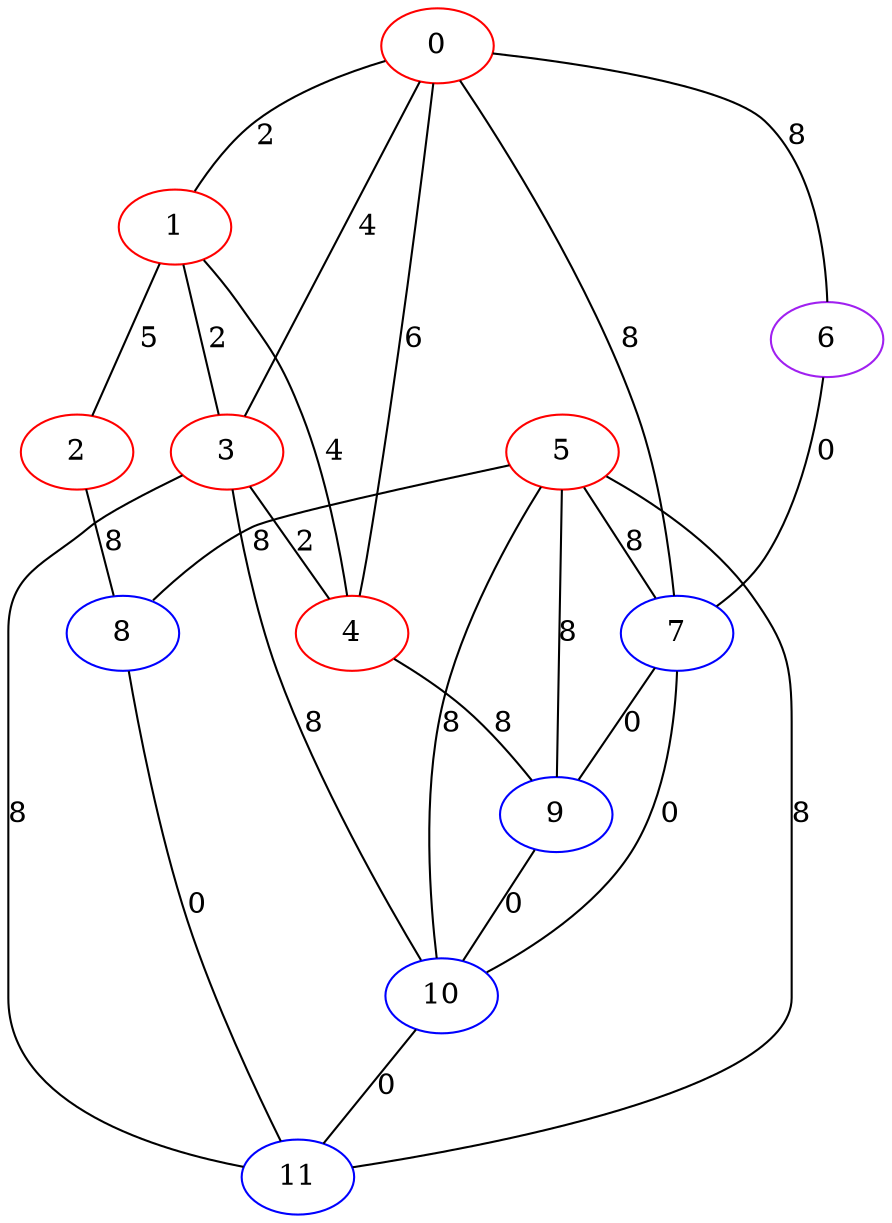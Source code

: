 graph "" {
0 [color=red, weight=1];
1 [color=red, weight=1];
2 [color=red, weight=1];
3 [color=red, weight=1];
4 [color=red, weight=1];
5 [color=red, weight=1];
6 [color=purple, weight=4];
7 [color=blue, weight=3];
8 [color=blue, weight=3];
9 [color=blue, weight=3];
10 [color=blue, weight=3];
11 [color=blue, weight=3];
0 -- 1  [key=0, label=2];
0 -- 3  [key=0, label=4];
0 -- 4  [key=0, label=6];
0 -- 6  [key=0, label=8];
0 -- 7  [key=0, label=8];
1 -- 2  [key=0, label=5];
1 -- 3  [key=0, label=2];
1 -- 4  [key=0, label=4];
2 -- 8  [key=0, label=8];
3 -- 10  [key=0, label=8];
3 -- 11  [key=0, label=8];
3 -- 4  [key=0, label=2];
4 -- 9  [key=0, label=8];
5 -- 8  [key=0, label=8];
5 -- 9  [key=0, label=8];
5 -- 10  [key=0, label=8];
5 -- 11  [key=0, label=8];
5 -- 7  [key=0, label=8];
6 -- 7  [key=0, label=0];
7 -- 9  [key=0, label=0];
7 -- 10  [key=0, label=0];
8 -- 11  [key=0, label=0];
9 -- 10  [key=0, label=0];
10 -- 11  [key=0, label=0];
}
